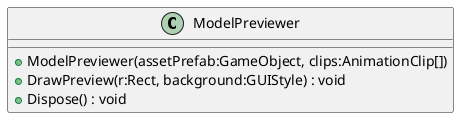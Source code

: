 @startuml
class ModelPreviewer {
    + ModelPreviewer(assetPrefab:GameObject, clips:AnimationClip[])
    + DrawPreview(r:Rect, background:GUIStyle) : void
    + Dispose() : void
}
@enduml
